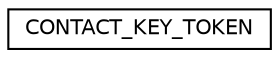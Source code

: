 digraph "Graphical Class Hierarchy"
{
  edge [fontname="Helvetica",fontsize="10",labelfontname="Helvetica",labelfontsize="10"];
  node [fontname="Helvetica",fontsize="10",shape=record];
  rankdir="LR";
  Node1 [label="CONTACT_KEY_TOKEN",height=0.2,width=0.4,color="black", fillcolor="white", style="filled",URL="$struct_c_o_n_t_a_c_t___k_e_y___t_o_k_e_n.html"];
}
